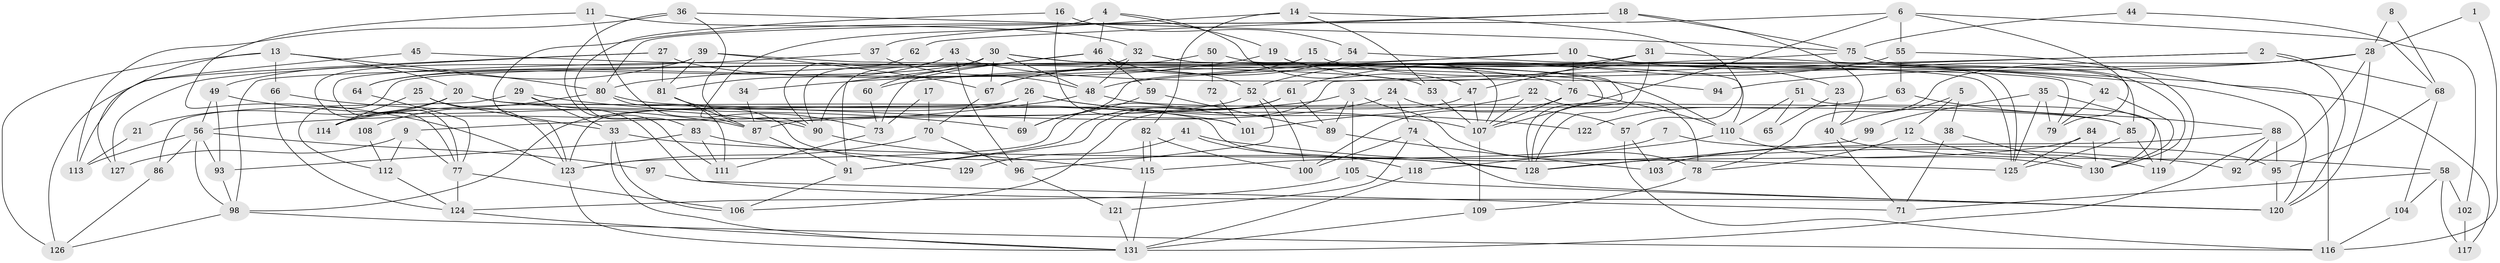 // coarse degree distribution, {3: 0.28205128205128205, 2: 0.20512820512820512, 5: 0.15384615384615385, 4: 0.05128205128205128, 6: 0.05128205128205128, 8: 0.05128205128205128, 9: 0.07692307692307693, 7: 0.07692307692307693, 17: 0.02564102564102564, 18: 0.02564102564102564}
// Generated by graph-tools (version 1.1) at 2025/52/03/04/25 21:52:46]
// undirected, 131 vertices, 262 edges
graph export_dot {
graph [start="1"]
  node [color=gray90,style=filled];
  1;
  2;
  3;
  4;
  5;
  6;
  7;
  8;
  9;
  10;
  11;
  12;
  13;
  14;
  15;
  16;
  17;
  18;
  19;
  20;
  21;
  22;
  23;
  24;
  25;
  26;
  27;
  28;
  29;
  30;
  31;
  32;
  33;
  34;
  35;
  36;
  37;
  38;
  39;
  40;
  41;
  42;
  43;
  44;
  45;
  46;
  47;
  48;
  49;
  50;
  51;
  52;
  53;
  54;
  55;
  56;
  57;
  58;
  59;
  60;
  61;
  62;
  63;
  64;
  65;
  66;
  67;
  68;
  69;
  70;
  71;
  72;
  73;
  74;
  75;
  76;
  77;
  78;
  79;
  80;
  81;
  82;
  83;
  84;
  85;
  86;
  87;
  88;
  89;
  90;
  91;
  92;
  93;
  94;
  95;
  96;
  97;
  98;
  99;
  100;
  101;
  102;
  103;
  104;
  105;
  106;
  107;
  108;
  109;
  110;
  111;
  112;
  113;
  114;
  115;
  116;
  117;
  118;
  119;
  120;
  121;
  122;
  123;
  124;
  125;
  126;
  127;
  128;
  129;
  130;
  131;
  1 -- 28;
  1 -- 116;
  2 -- 120;
  2 -- 91;
  2 -- 60;
  2 -- 68;
  3 -- 78;
  3 -- 89;
  3 -- 9;
  3 -- 105;
  4 -- 46;
  4 -- 73;
  4 -- 19;
  4 -- 47;
  5 -- 12;
  5 -- 40;
  5 -- 38;
  6 -- 102;
  6 -- 107;
  6 -- 55;
  6 -- 79;
  6 -- 80;
  7 -- 95;
  7 -- 115;
  8 -- 28;
  8 -- 68;
  9 -- 77;
  9 -- 112;
  9 -- 127;
  10 -- 76;
  10 -- 125;
  10 -- 69;
  10 -- 112;
  10 -- 117;
  11 -- 32;
  11 -- 87;
  11 -- 123;
  12 -- 78;
  12 -- 119;
  13 -- 127;
  13 -- 80;
  13 -- 20;
  13 -- 66;
  13 -- 126;
  14 -- 82;
  14 -- 37;
  14 -- 53;
  14 -- 57;
  15 -- 42;
  15 -- 67;
  16 -- 54;
  16 -- 101;
  16 -- 83;
  17 -- 70;
  17 -- 73;
  18 -- 123;
  18 -- 75;
  18 -- 40;
  18 -- 62;
  19 -- 107;
  19 -- 23;
  19 -- 34;
  20 -- 128;
  20 -- 21;
  20 -- 101;
  20 -- 114;
  21 -- 113;
  22 -- 78;
  22 -- 107;
  22 -- 101;
  23 -- 40;
  23 -- 65;
  24 -- 114;
  24 -- 74;
  24 -- 57;
  25 -- 123;
  25 -- 33;
  25 -- 114;
  26 -- 98;
  26 -- 107;
  26 -- 69;
  26 -- 122;
  26 -- 123;
  27 -- 81;
  27 -- 126;
  27 -- 76;
  27 -- 127;
  28 -- 48;
  28 -- 120;
  28 -- 78;
  28 -- 92;
  28 -- 94;
  29 -- 33;
  29 -- 69;
  29 -- 71;
  29 -- 86;
  30 -- 60;
  30 -- 91;
  30 -- 48;
  30 -- 64;
  30 -- 67;
  30 -- 79;
  30 -- 110;
  31 -- 116;
  31 -- 128;
  31 -- 47;
  31 -- 52;
  32 -- 48;
  32 -- 64;
  32 -- 110;
  32 -- 128;
  33 -- 125;
  33 -- 131;
  33 -- 106;
  34 -- 87;
  35 -- 125;
  35 -- 79;
  35 -- 99;
  35 -- 130;
  36 -- 75;
  36 -- 90;
  36 -- 111;
  36 -- 113;
  37 -- 48;
  37 -- 77;
  38 -- 130;
  38 -- 71;
  39 -- 77;
  39 -- 128;
  39 -- 49;
  39 -- 67;
  39 -- 81;
  40 -- 71;
  40 -- 58;
  41 -- 118;
  41 -- 92;
  41 -- 129;
  42 -- 130;
  42 -- 79;
  43 -- 96;
  43 -- 90;
  43 -- 81;
  43 -- 94;
  44 -- 68;
  44 -- 75;
  45 -- 113;
  45 -- 53;
  46 -- 52;
  46 -- 90;
  46 -- 59;
  46 -- 73;
  47 -- 106;
  47 -- 107;
  48 -- 56;
  48 -- 85;
  49 -- 56;
  49 -- 90;
  49 -- 93;
  50 -- 125;
  50 -- 98;
  50 -- 72;
  51 -- 110;
  51 -- 119;
  51 -- 65;
  52 -- 87;
  52 -- 96;
  52 -- 100;
  53 -- 107;
  54 -- 120;
  54 -- 67;
  55 -- 61;
  55 -- 63;
  55 -- 119;
  56 -- 93;
  56 -- 86;
  56 -- 97;
  56 -- 98;
  56 -- 113;
  57 -- 103;
  57 -- 116;
  58 -- 71;
  58 -- 102;
  58 -- 104;
  58 -- 117;
  59 -- 69;
  59 -- 89;
  60 -- 73;
  61 -- 91;
  61 -- 123;
  61 -- 89;
  62 -- 90;
  63 -- 88;
  63 -- 122;
  64 -- 77;
  66 -- 124;
  66 -- 87;
  67 -- 70;
  68 -- 104;
  68 -- 95;
  70 -- 123;
  70 -- 96;
  72 -- 101;
  73 -- 111;
  74 -- 120;
  74 -- 100;
  74 -- 121;
  75 -- 80;
  75 -- 130;
  75 -- 85;
  76 -- 110;
  76 -- 100;
  76 -- 107;
  77 -- 124;
  77 -- 106;
  78 -- 109;
  80 -- 85;
  80 -- 108;
  80 -- 111;
  81 -- 87;
  81 -- 129;
  82 -- 100;
  82 -- 115;
  82 -- 115;
  83 -- 111;
  83 -- 93;
  83 -- 128;
  84 -- 130;
  84 -- 128;
  84 -- 125;
  85 -- 119;
  85 -- 125;
  86 -- 126;
  87 -- 91;
  88 -- 131;
  88 -- 103;
  88 -- 92;
  88 -- 95;
  89 -- 103;
  90 -- 115;
  91 -- 106;
  93 -- 98;
  95 -- 120;
  96 -- 121;
  97 -- 120;
  98 -- 116;
  98 -- 126;
  99 -- 128;
  102 -- 117;
  104 -- 116;
  105 -- 124;
  105 -- 120;
  107 -- 109;
  108 -- 112;
  109 -- 131;
  110 -- 118;
  110 -- 130;
  112 -- 124;
  115 -- 131;
  118 -- 131;
  121 -- 131;
  123 -- 131;
  124 -- 131;
}
